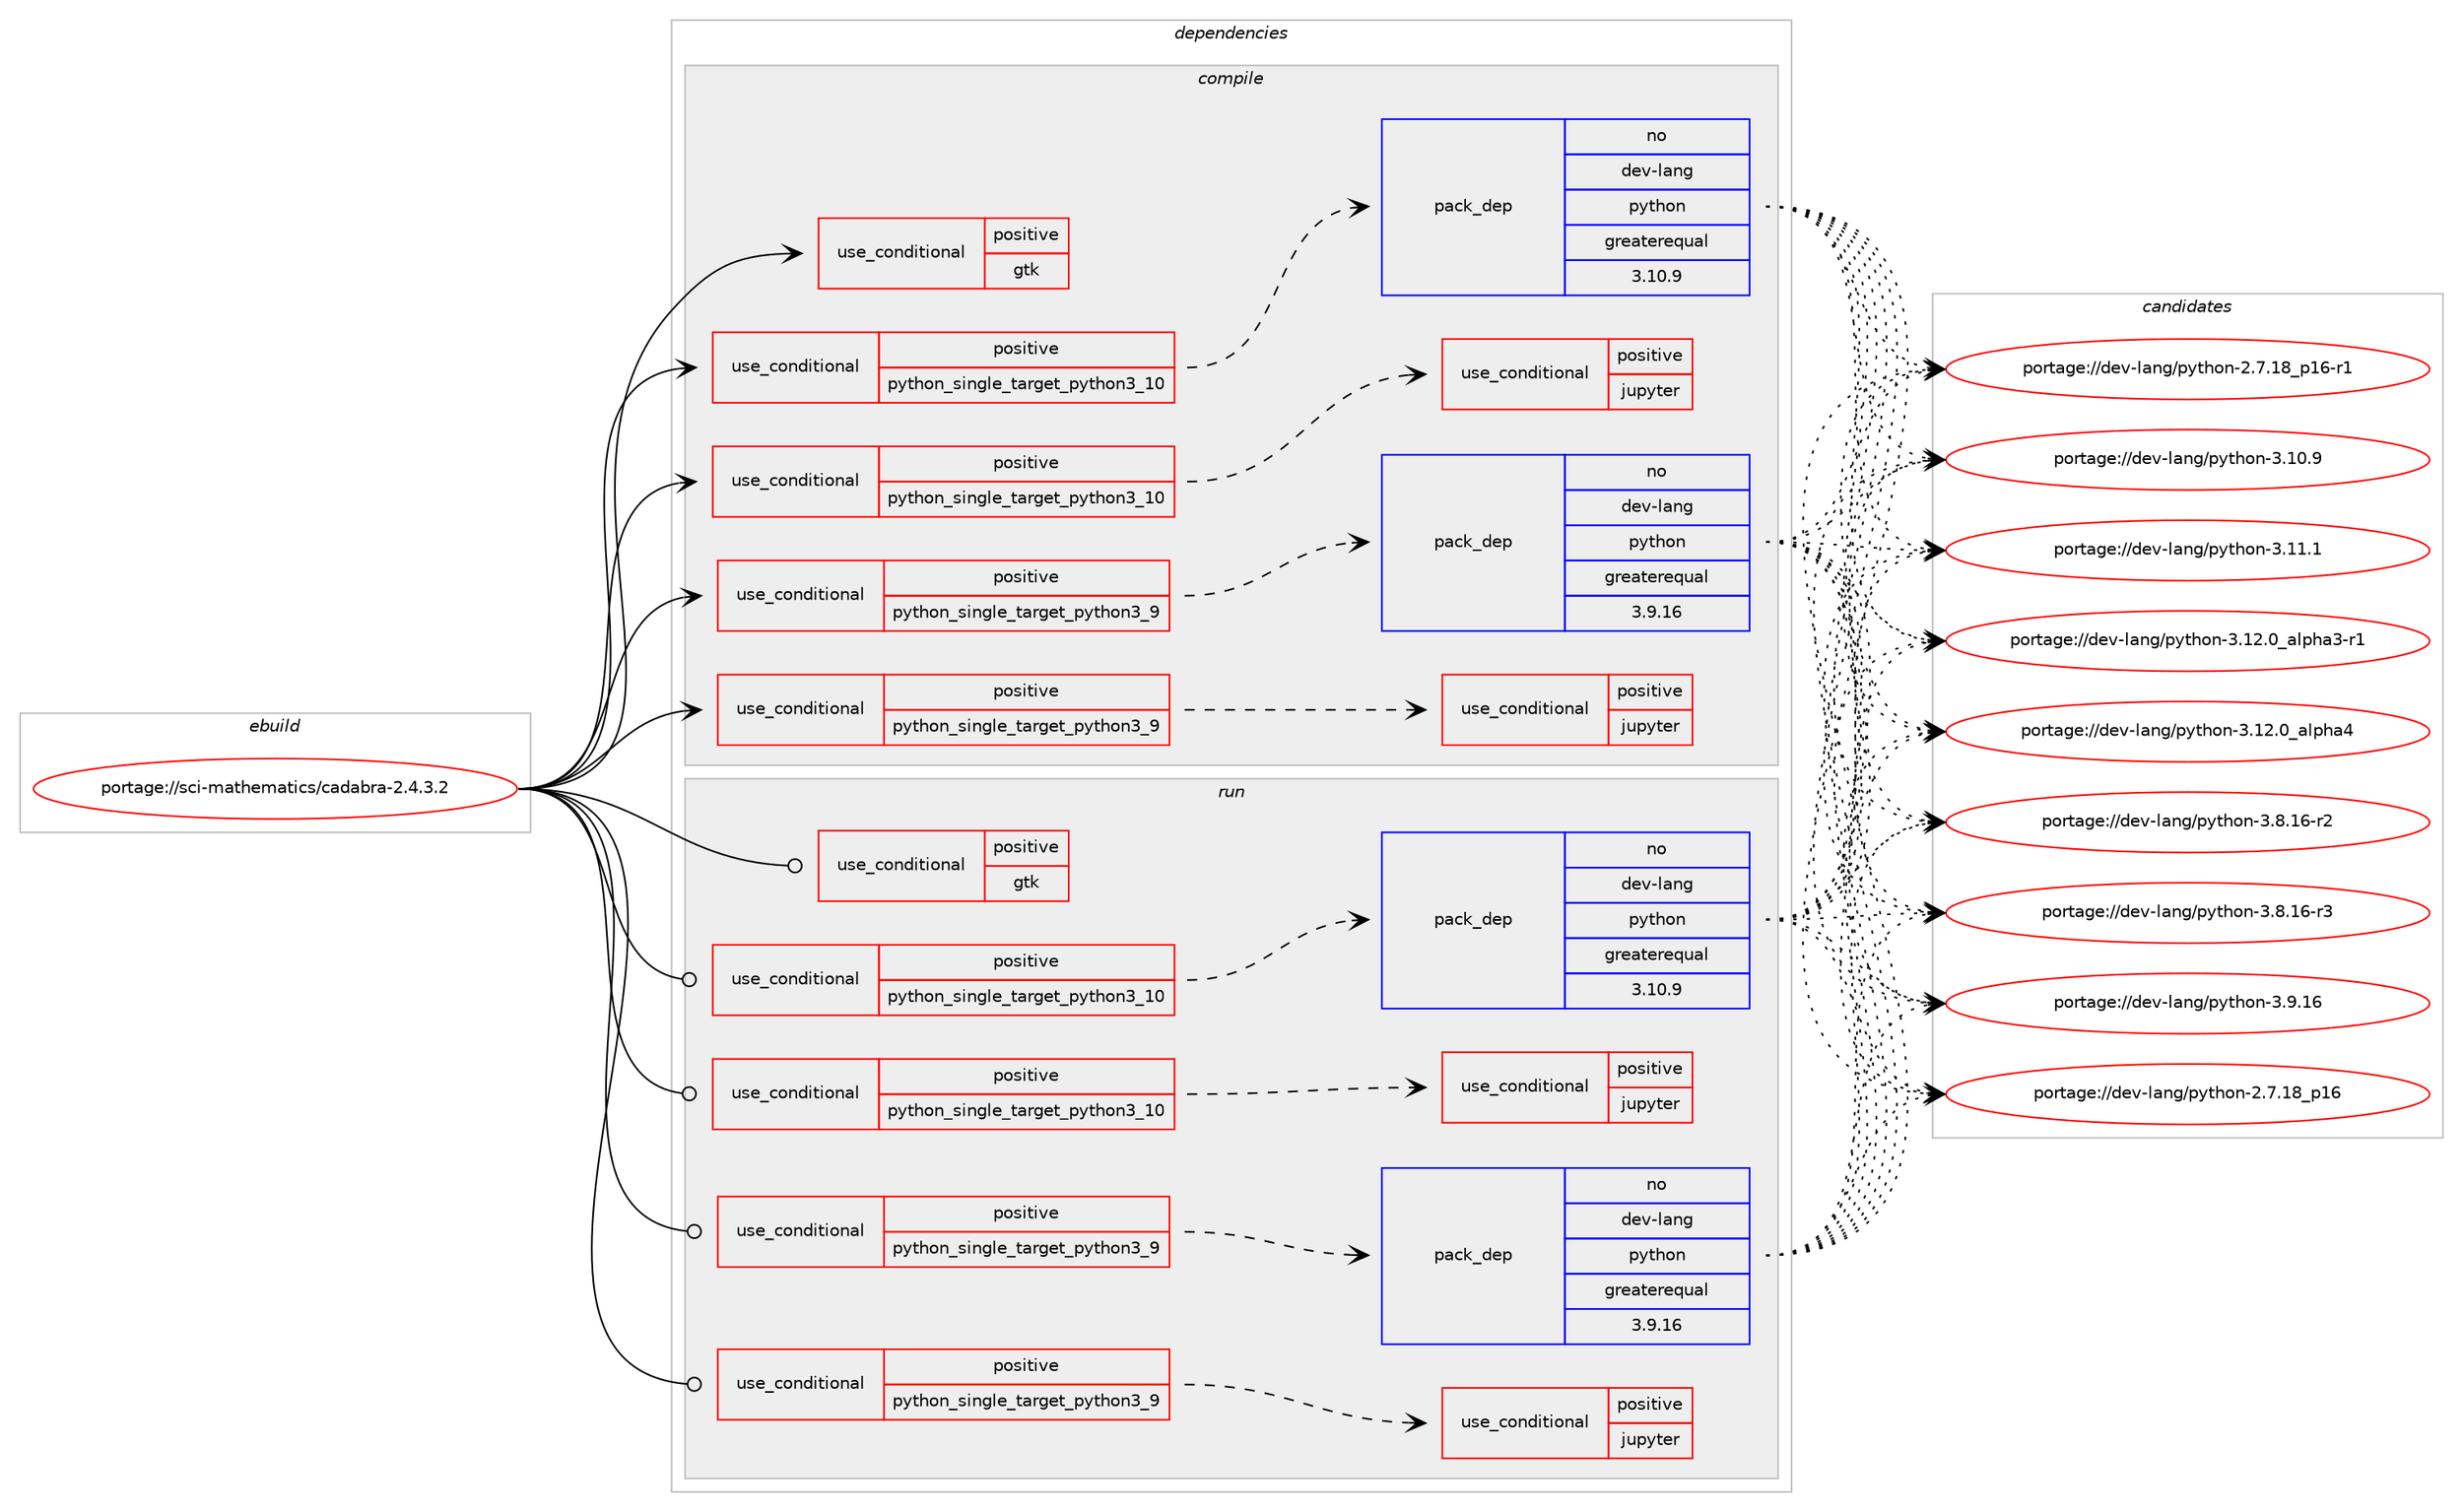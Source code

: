 digraph prolog {

# *************
# Graph options
# *************

newrank=true;
concentrate=true;
compound=true;
graph [rankdir=LR,fontname=Helvetica,fontsize=10,ranksep=1.5];#, ranksep=2.5, nodesep=0.2];
edge  [arrowhead=vee];
node  [fontname=Helvetica,fontsize=10];

# **********
# The ebuild
# **********

subgraph cluster_leftcol {
color=gray;
rank=same;
label=<<i>ebuild</i>>;
id [label="portage://sci-mathematics/cadabra-2.4.3.2", color=red, width=4, href="../sci-mathematics/cadabra-2.4.3.2.svg"];
}

# ****************
# The dependencies
# ****************

subgraph cluster_midcol {
color=gray;
label=<<i>dependencies</i>>;
subgraph cluster_compile {
fillcolor="#eeeeee";
style=filled;
label=<<i>compile</i>>;
subgraph cond2324 {
dependency3570 [label=<<TABLE BORDER="0" CELLBORDER="1" CELLSPACING="0" CELLPADDING="4"><TR><TD ROWSPAN="3" CELLPADDING="10">use_conditional</TD></TR><TR><TD>positive</TD></TR><TR><TD>gtk</TD></TR></TABLE>>, shape=none, color=red];
# *** BEGIN UNKNOWN DEPENDENCY TYPE (TODO) ***
# dependency3570 -> package_dependency(portage://sci-mathematics/cadabra-2.4.3.2,install,no,dev-cpp,gtkmm,none,[,,],[slot(3.0)],[])
# *** END UNKNOWN DEPENDENCY TYPE (TODO) ***

}
id:e -> dependency3570:w [weight=20,style="solid",arrowhead="vee"];
subgraph cond2325 {
dependency3571 [label=<<TABLE BORDER="0" CELLBORDER="1" CELLSPACING="0" CELLPADDING="4"><TR><TD ROWSPAN="3" CELLPADDING="10">use_conditional</TD></TR><TR><TD>positive</TD></TR><TR><TD>python_single_target_python3_10</TD></TR></TABLE>>, shape=none, color=red];
subgraph pack1211 {
dependency3572 [label=<<TABLE BORDER="0" CELLBORDER="1" CELLSPACING="0" CELLPADDING="4" WIDTH="220"><TR><TD ROWSPAN="6" CELLPADDING="30">pack_dep</TD></TR><TR><TD WIDTH="110">no</TD></TR><TR><TD>dev-lang</TD></TR><TR><TD>python</TD></TR><TR><TD>greaterequal</TD></TR><TR><TD>3.10.9</TD></TR></TABLE>>, shape=none, color=blue];
}
dependency3571:e -> dependency3572:w [weight=20,style="dashed",arrowhead="vee"];
}
id:e -> dependency3571:w [weight=20,style="solid",arrowhead="vee"];
subgraph cond2326 {
dependency3573 [label=<<TABLE BORDER="0" CELLBORDER="1" CELLSPACING="0" CELLPADDING="4"><TR><TD ROWSPAN="3" CELLPADDING="10">use_conditional</TD></TR><TR><TD>positive</TD></TR><TR><TD>python_single_target_python3_10</TD></TR></TABLE>>, shape=none, color=red];
# *** BEGIN UNKNOWN DEPENDENCY TYPE (TODO) ***
# dependency3573 -> package_dependency(portage://sci-mathematics/cadabra-2.4.3.2,install,no,dev-python,gmpy,none,[,,],[slot(2)],[use(enable(python_targets_python3_10),negative)])
# *** END UNKNOWN DEPENDENCY TYPE (TODO) ***

# *** BEGIN UNKNOWN DEPENDENCY TYPE (TODO) ***
# dependency3573 -> package_dependency(portage://sci-mathematics/cadabra-2.4.3.2,install,no,dev-python,matplotlib,none,[,,],[],[use(enable(python_targets_python3_10),negative)])
# *** END UNKNOWN DEPENDENCY TYPE (TODO) ***

# *** BEGIN UNKNOWN DEPENDENCY TYPE (TODO) ***
# dependency3573 -> package_dependency(portage://sci-mathematics/cadabra-2.4.3.2,install,no,dev-python,sympy,none,[,,],[],[use(enable(python_targets_python3_10),negative)])
# *** END UNKNOWN DEPENDENCY TYPE (TODO) ***

subgraph cond2327 {
dependency3574 [label=<<TABLE BORDER="0" CELLBORDER="1" CELLSPACING="0" CELLPADDING="4"><TR><TD ROWSPAN="3" CELLPADDING="10">use_conditional</TD></TR><TR><TD>positive</TD></TR><TR><TD>jupyter</TD></TR></TABLE>>, shape=none, color=red];
# *** BEGIN UNKNOWN DEPENDENCY TYPE (TODO) ***
# dependency3574 -> package_dependency(portage://sci-mathematics/cadabra-2.4.3.2,install,no,dev-python,jupyter,none,[,,],[],[use(enable(python_targets_python3_10),negative)])
# *** END UNKNOWN DEPENDENCY TYPE (TODO) ***

}
dependency3573:e -> dependency3574:w [weight=20,style="dashed",arrowhead="vee"];
}
id:e -> dependency3573:w [weight=20,style="solid",arrowhead="vee"];
subgraph cond2328 {
dependency3575 [label=<<TABLE BORDER="0" CELLBORDER="1" CELLSPACING="0" CELLPADDING="4"><TR><TD ROWSPAN="3" CELLPADDING="10">use_conditional</TD></TR><TR><TD>positive</TD></TR><TR><TD>python_single_target_python3_9</TD></TR></TABLE>>, shape=none, color=red];
subgraph pack1212 {
dependency3576 [label=<<TABLE BORDER="0" CELLBORDER="1" CELLSPACING="0" CELLPADDING="4" WIDTH="220"><TR><TD ROWSPAN="6" CELLPADDING="30">pack_dep</TD></TR><TR><TD WIDTH="110">no</TD></TR><TR><TD>dev-lang</TD></TR><TR><TD>python</TD></TR><TR><TD>greaterequal</TD></TR><TR><TD>3.9.16</TD></TR></TABLE>>, shape=none, color=blue];
}
dependency3575:e -> dependency3576:w [weight=20,style="dashed",arrowhead="vee"];
}
id:e -> dependency3575:w [weight=20,style="solid",arrowhead="vee"];
subgraph cond2329 {
dependency3577 [label=<<TABLE BORDER="0" CELLBORDER="1" CELLSPACING="0" CELLPADDING="4"><TR><TD ROWSPAN="3" CELLPADDING="10">use_conditional</TD></TR><TR><TD>positive</TD></TR><TR><TD>python_single_target_python3_9</TD></TR></TABLE>>, shape=none, color=red];
# *** BEGIN UNKNOWN DEPENDENCY TYPE (TODO) ***
# dependency3577 -> package_dependency(portage://sci-mathematics/cadabra-2.4.3.2,install,no,dev-python,gmpy,none,[,,],[slot(2)],[use(enable(python_targets_python3_9),negative)])
# *** END UNKNOWN DEPENDENCY TYPE (TODO) ***

# *** BEGIN UNKNOWN DEPENDENCY TYPE (TODO) ***
# dependency3577 -> package_dependency(portage://sci-mathematics/cadabra-2.4.3.2,install,no,dev-python,matplotlib,none,[,,],[],[use(enable(python_targets_python3_9),negative)])
# *** END UNKNOWN DEPENDENCY TYPE (TODO) ***

# *** BEGIN UNKNOWN DEPENDENCY TYPE (TODO) ***
# dependency3577 -> package_dependency(portage://sci-mathematics/cadabra-2.4.3.2,install,no,dev-python,sympy,none,[,,],[],[use(enable(python_targets_python3_9),negative)])
# *** END UNKNOWN DEPENDENCY TYPE (TODO) ***

subgraph cond2330 {
dependency3578 [label=<<TABLE BORDER="0" CELLBORDER="1" CELLSPACING="0" CELLPADDING="4"><TR><TD ROWSPAN="3" CELLPADDING="10">use_conditional</TD></TR><TR><TD>positive</TD></TR><TR><TD>jupyter</TD></TR></TABLE>>, shape=none, color=red];
# *** BEGIN UNKNOWN DEPENDENCY TYPE (TODO) ***
# dependency3578 -> package_dependency(portage://sci-mathematics/cadabra-2.4.3.2,install,no,dev-python,jupyter,none,[,,],[],[use(enable(python_targets_python3_9),negative)])
# *** END UNKNOWN DEPENDENCY TYPE (TODO) ***

}
dependency3577:e -> dependency3578:w [weight=20,style="dashed",arrowhead="vee"];
}
id:e -> dependency3577:w [weight=20,style="solid",arrowhead="vee"];
# *** BEGIN UNKNOWN DEPENDENCY TYPE (TODO) ***
# id -> package_dependency(portage://sci-mathematics/cadabra-2.4.3.2,install,no,app-text,dvipng,none,[,,],[],[])
# *** END UNKNOWN DEPENDENCY TYPE (TODO) ***

# *** BEGIN UNKNOWN DEPENDENCY TYPE (TODO) ***
# id -> package_dependency(portage://sci-mathematics/cadabra-2.4.3.2,install,no,dev-cpp,glibmm,none,[,,],[slot(2)],[])
# *** END UNKNOWN DEPENDENCY TYPE (TODO) ***

# *** BEGIN UNKNOWN DEPENDENCY TYPE (TODO) ***
# id -> package_dependency(portage://sci-mathematics/cadabra-2.4.3.2,install,no,dev-db,sqlite,none,[,,],[slot(3),equal],[])
# *** END UNKNOWN DEPENDENCY TYPE (TODO) ***

# *** BEGIN UNKNOWN DEPENDENCY TYPE (TODO) ***
# id -> package_dependency(portage://sci-mathematics/cadabra-2.4.3.2,install,no,dev-libs,boost,none,[,,],any_same_slot,[])
# *** END UNKNOWN DEPENDENCY TYPE (TODO) ***

# *** BEGIN UNKNOWN DEPENDENCY TYPE (TODO) ***
# id -> package_dependency(portage://sci-mathematics/cadabra-2.4.3.2,install,no,dev-libs,gmp,none,[,,],any_same_slot,[use(enable(cxx),none)])
# *** END UNKNOWN DEPENDENCY TYPE (TODO) ***

# *** BEGIN UNKNOWN DEPENDENCY TYPE (TODO) ***
# id -> package_dependency(portage://sci-mathematics/cadabra-2.4.3.2,install,no,dev-libs,jsoncpp,none,[,,],any_same_slot,[])
# *** END UNKNOWN DEPENDENCY TYPE (TODO) ***

# *** BEGIN UNKNOWN DEPENDENCY TYPE (TODO) ***
# id -> package_dependency(portage://sci-mathematics/cadabra-2.4.3.2,install,no,dev-libs,libsigc++,none,[,,],[slot(2)],[])
# *** END UNKNOWN DEPENDENCY TYPE (TODO) ***

# *** BEGIN UNKNOWN DEPENDENCY TYPE (TODO) ***
# id -> package_dependency(portage://sci-mathematics/cadabra-2.4.3.2,install,no,dev-texlive,texlive-basic,none,[,,],[],[])
# *** END UNKNOWN DEPENDENCY TYPE (TODO) ***

}
subgraph cluster_compileandrun {
fillcolor="#eeeeee";
style=filled;
label=<<i>compile and run</i>>;
}
subgraph cluster_run {
fillcolor="#eeeeee";
style=filled;
label=<<i>run</i>>;
subgraph cond2331 {
dependency3579 [label=<<TABLE BORDER="0" CELLBORDER="1" CELLSPACING="0" CELLPADDING="4"><TR><TD ROWSPAN="3" CELLPADDING="10">use_conditional</TD></TR><TR><TD>positive</TD></TR><TR><TD>gtk</TD></TR></TABLE>>, shape=none, color=red];
# *** BEGIN UNKNOWN DEPENDENCY TYPE (TODO) ***
# dependency3579 -> package_dependency(portage://sci-mathematics/cadabra-2.4.3.2,run,no,dev-cpp,gtkmm,none,[,,],[slot(3.0)],[])
# *** END UNKNOWN DEPENDENCY TYPE (TODO) ***

}
id:e -> dependency3579:w [weight=20,style="solid",arrowhead="odot"];
subgraph cond2332 {
dependency3580 [label=<<TABLE BORDER="0" CELLBORDER="1" CELLSPACING="0" CELLPADDING="4"><TR><TD ROWSPAN="3" CELLPADDING="10">use_conditional</TD></TR><TR><TD>positive</TD></TR><TR><TD>python_single_target_python3_10</TD></TR></TABLE>>, shape=none, color=red];
subgraph pack1213 {
dependency3581 [label=<<TABLE BORDER="0" CELLBORDER="1" CELLSPACING="0" CELLPADDING="4" WIDTH="220"><TR><TD ROWSPAN="6" CELLPADDING="30">pack_dep</TD></TR><TR><TD WIDTH="110">no</TD></TR><TR><TD>dev-lang</TD></TR><TR><TD>python</TD></TR><TR><TD>greaterequal</TD></TR><TR><TD>3.10.9</TD></TR></TABLE>>, shape=none, color=blue];
}
dependency3580:e -> dependency3581:w [weight=20,style="dashed",arrowhead="vee"];
}
id:e -> dependency3580:w [weight=20,style="solid",arrowhead="odot"];
subgraph cond2333 {
dependency3582 [label=<<TABLE BORDER="0" CELLBORDER="1" CELLSPACING="0" CELLPADDING="4"><TR><TD ROWSPAN="3" CELLPADDING="10">use_conditional</TD></TR><TR><TD>positive</TD></TR><TR><TD>python_single_target_python3_10</TD></TR></TABLE>>, shape=none, color=red];
# *** BEGIN UNKNOWN DEPENDENCY TYPE (TODO) ***
# dependency3582 -> package_dependency(portage://sci-mathematics/cadabra-2.4.3.2,run,no,dev-python,gmpy,none,[,,],[slot(2)],[use(enable(python_targets_python3_10),negative)])
# *** END UNKNOWN DEPENDENCY TYPE (TODO) ***

# *** BEGIN UNKNOWN DEPENDENCY TYPE (TODO) ***
# dependency3582 -> package_dependency(portage://sci-mathematics/cadabra-2.4.3.2,run,no,dev-python,matplotlib,none,[,,],[],[use(enable(python_targets_python3_10),negative)])
# *** END UNKNOWN DEPENDENCY TYPE (TODO) ***

# *** BEGIN UNKNOWN DEPENDENCY TYPE (TODO) ***
# dependency3582 -> package_dependency(portage://sci-mathematics/cadabra-2.4.3.2,run,no,dev-python,sympy,none,[,,],[],[use(enable(python_targets_python3_10),negative)])
# *** END UNKNOWN DEPENDENCY TYPE (TODO) ***

subgraph cond2334 {
dependency3583 [label=<<TABLE BORDER="0" CELLBORDER="1" CELLSPACING="0" CELLPADDING="4"><TR><TD ROWSPAN="3" CELLPADDING="10">use_conditional</TD></TR><TR><TD>positive</TD></TR><TR><TD>jupyter</TD></TR></TABLE>>, shape=none, color=red];
# *** BEGIN UNKNOWN DEPENDENCY TYPE (TODO) ***
# dependency3583 -> package_dependency(portage://sci-mathematics/cadabra-2.4.3.2,run,no,dev-python,jupyter,none,[,,],[],[use(enable(python_targets_python3_10),negative)])
# *** END UNKNOWN DEPENDENCY TYPE (TODO) ***

}
dependency3582:e -> dependency3583:w [weight=20,style="dashed",arrowhead="vee"];
}
id:e -> dependency3582:w [weight=20,style="solid",arrowhead="odot"];
subgraph cond2335 {
dependency3584 [label=<<TABLE BORDER="0" CELLBORDER="1" CELLSPACING="0" CELLPADDING="4"><TR><TD ROWSPAN="3" CELLPADDING="10">use_conditional</TD></TR><TR><TD>positive</TD></TR><TR><TD>python_single_target_python3_9</TD></TR></TABLE>>, shape=none, color=red];
subgraph pack1214 {
dependency3585 [label=<<TABLE BORDER="0" CELLBORDER="1" CELLSPACING="0" CELLPADDING="4" WIDTH="220"><TR><TD ROWSPAN="6" CELLPADDING="30">pack_dep</TD></TR><TR><TD WIDTH="110">no</TD></TR><TR><TD>dev-lang</TD></TR><TR><TD>python</TD></TR><TR><TD>greaterequal</TD></TR><TR><TD>3.9.16</TD></TR></TABLE>>, shape=none, color=blue];
}
dependency3584:e -> dependency3585:w [weight=20,style="dashed",arrowhead="vee"];
}
id:e -> dependency3584:w [weight=20,style="solid",arrowhead="odot"];
subgraph cond2336 {
dependency3586 [label=<<TABLE BORDER="0" CELLBORDER="1" CELLSPACING="0" CELLPADDING="4"><TR><TD ROWSPAN="3" CELLPADDING="10">use_conditional</TD></TR><TR><TD>positive</TD></TR><TR><TD>python_single_target_python3_9</TD></TR></TABLE>>, shape=none, color=red];
# *** BEGIN UNKNOWN DEPENDENCY TYPE (TODO) ***
# dependency3586 -> package_dependency(portage://sci-mathematics/cadabra-2.4.3.2,run,no,dev-python,gmpy,none,[,,],[slot(2)],[use(enable(python_targets_python3_9),negative)])
# *** END UNKNOWN DEPENDENCY TYPE (TODO) ***

# *** BEGIN UNKNOWN DEPENDENCY TYPE (TODO) ***
# dependency3586 -> package_dependency(portage://sci-mathematics/cadabra-2.4.3.2,run,no,dev-python,matplotlib,none,[,,],[],[use(enable(python_targets_python3_9),negative)])
# *** END UNKNOWN DEPENDENCY TYPE (TODO) ***

# *** BEGIN UNKNOWN DEPENDENCY TYPE (TODO) ***
# dependency3586 -> package_dependency(portage://sci-mathematics/cadabra-2.4.3.2,run,no,dev-python,sympy,none,[,,],[],[use(enable(python_targets_python3_9),negative)])
# *** END UNKNOWN DEPENDENCY TYPE (TODO) ***

subgraph cond2337 {
dependency3587 [label=<<TABLE BORDER="0" CELLBORDER="1" CELLSPACING="0" CELLPADDING="4"><TR><TD ROWSPAN="3" CELLPADDING="10">use_conditional</TD></TR><TR><TD>positive</TD></TR><TR><TD>jupyter</TD></TR></TABLE>>, shape=none, color=red];
# *** BEGIN UNKNOWN DEPENDENCY TYPE (TODO) ***
# dependency3587 -> package_dependency(portage://sci-mathematics/cadabra-2.4.3.2,run,no,dev-python,jupyter,none,[,,],[],[use(enable(python_targets_python3_9),negative)])
# *** END UNKNOWN DEPENDENCY TYPE (TODO) ***

}
dependency3586:e -> dependency3587:w [weight=20,style="dashed",arrowhead="vee"];
}
id:e -> dependency3586:w [weight=20,style="solid",arrowhead="odot"];
# *** BEGIN UNKNOWN DEPENDENCY TYPE (TODO) ***
# id -> package_dependency(portage://sci-mathematics/cadabra-2.4.3.2,run,no,app-text,dvipng,none,[,,],[],[])
# *** END UNKNOWN DEPENDENCY TYPE (TODO) ***

# *** BEGIN UNKNOWN DEPENDENCY TYPE (TODO) ***
# id -> package_dependency(portage://sci-mathematics/cadabra-2.4.3.2,run,no,dev-cpp,glibmm,none,[,,],[slot(2)],[])
# *** END UNKNOWN DEPENDENCY TYPE (TODO) ***

# *** BEGIN UNKNOWN DEPENDENCY TYPE (TODO) ***
# id -> package_dependency(portage://sci-mathematics/cadabra-2.4.3.2,run,no,dev-db,sqlite,none,[,,],[slot(3),equal],[])
# *** END UNKNOWN DEPENDENCY TYPE (TODO) ***

# *** BEGIN UNKNOWN DEPENDENCY TYPE (TODO) ***
# id -> package_dependency(portage://sci-mathematics/cadabra-2.4.3.2,run,no,dev-libs,boost,none,[,,],any_same_slot,[])
# *** END UNKNOWN DEPENDENCY TYPE (TODO) ***

# *** BEGIN UNKNOWN DEPENDENCY TYPE (TODO) ***
# id -> package_dependency(portage://sci-mathematics/cadabra-2.4.3.2,run,no,dev-libs,gmp,none,[,,],any_same_slot,[use(enable(cxx),none)])
# *** END UNKNOWN DEPENDENCY TYPE (TODO) ***

# *** BEGIN UNKNOWN DEPENDENCY TYPE (TODO) ***
# id -> package_dependency(portage://sci-mathematics/cadabra-2.4.3.2,run,no,dev-libs,jsoncpp,none,[,,],any_same_slot,[])
# *** END UNKNOWN DEPENDENCY TYPE (TODO) ***

# *** BEGIN UNKNOWN DEPENDENCY TYPE (TODO) ***
# id -> package_dependency(portage://sci-mathematics/cadabra-2.4.3.2,run,no,dev-libs,libsigc++,none,[,,],[slot(2)],[])
# *** END UNKNOWN DEPENDENCY TYPE (TODO) ***

# *** BEGIN UNKNOWN DEPENDENCY TYPE (TODO) ***
# id -> package_dependency(portage://sci-mathematics/cadabra-2.4.3.2,run,no,dev-texlive,texlive-basic,none,[,,],[],[])
# *** END UNKNOWN DEPENDENCY TYPE (TODO) ***

}
}

# **************
# The candidates
# **************

subgraph cluster_choices {
rank=same;
color=gray;
label=<<i>candidates</i>>;

subgraph choice1211 {
color=black;
nodesep=1;
choice10010111845108971101034711212111610411111045504655464956951124954 [label="portage://dev-lang/python-2.7.18_p16", color=red, width=4,href="../dev-lang/python-2.7.18_p16.svg"];
choice100101118451089711010347112121116104111110455046554649569511249544511449 [label="portage://dev-lang/python-2.7.18_p16-r1", color=red, width=4,href="../dev-lang/python-2.7.18_p16-r1.svg"];
choice10010111845108971101034711212111610411111045514649484657 [label="portage://dev-lang/python-3.10.9", color=red, width=4,href="../dev-lang/python-3.10.9.svg"];
choice10010111845108971101034711212111610411111045514649494649 [label="portage://dev-lang/python-3.11.1", color=red, width=4,href="../dev-lang/python-3.11.1.svg"];
choice10010111845108971101034711212111610411111045514649504648959710811210497514511449 [label="portage://dev-lang/python-3.12.0_alpha3-r1", color=red, width=4,href="../dev-lang/python-3.12.0_alpha3-r1.svg"];
choice1001011184510897110103471121211161041111104551464950464895971081121049752 [label="portage://dev-lang/python-3.12.0_alpha4", color=red, width=4,href="../dev-lang/python-3.12.0_alpha4.svg"];
choice100101118451089711010347112121116104111110455146564649544511450 [label="portage://dev-lang/python-3.8.16-r2", color=red, width=4,href="../dev-lang/python-3.8.16-r2.svg"];
choice100101118451089711010347112121116104111110455146564649544511451 [label="portage://dev-lang/python-3.8.16-r3", color=red, width=4,href="../dev-lang/python-3.8.16-r3.svg"];
choice10010111845108971101034711212111610411111045514657464954 [label="portage://dev-lang/python-3.9.16", color=red, width=4,href="../dev-lang/python-3.9.16.svg"];
dependency3572:e -> choice10010111845108971101034711212111610411111045504655464956951124954:w [style=dotted,weight="100"];
dependency3572:e -> choice100101118451089711010347112121116104111110455046554649569511249544511449:w [style=dotted,weight="100"];
dependency3572:e -> choice10010111845108971101034711212111610411111045514649484657:w [style=dotted,weight="100"];
dependency3572:e -> choice10010111845108971101034711212111610411111045514649494649:w [style=dotted,weight="100"];
dependency3572:e -> choice10010111845108971101034711212111610411111045514649504648959710811210497514511449:w [style=dotted,weight="100"];
dependency3572:e -> choice1001011184510897110103471121211161041111104551464950464895971081121049752:w [style=dotted,weight="100"];
dependency3572:e -> choice100101118451089711010347112121116104111110455146564649544511450:w [style=dotted,weight="100"];
dependency3572:e -> choice100101118451089711010347112121116104111110455146564649544511451:w [style=dotted,weight="100"];
dependency3572:e -> choice10010111845108971101034711212111610411111045514657464954:w [style=dotted,weight="100"];
}
subgraph choice1212 {
color=black;
nodesep=1;
choice10010111845108971101034711212111610411111045504655464956951124954 [label="portage://dev-lang/python-2.7.18_p16", color=red, width=4,href="../dev-lang/python-2.7.18_p16.svg"];
choice100101118451089711010347112121116104111110455046554649569511249544511449 [label="portage://dev-lang/python-2.7.18_p16-r1", color=red, width=4,href="../dev-lang/python-2.7.18_p16-r1.svg"];
choice10010111845108971101034711212111610411111045514649484657 [label="portage://dev-lang/python-3.10.9", color=red, width=4,href="../dev-lang/python-3.10.9.svg"];
choice10010111845108971101034711212111610411111045514649494649 [label="portage://dev-lang/python-3.11.1", color=red, width=4,href="../dev-lang/python-3.11.1.svg"];
choice10010111845108971101034711212111610411111045514649504648959710811210497514511449 [label="portage://dev-lang/python-3.12.0_alpha3-r1", color=red, width=4,href="../dev-lang/python-3.12.0_alpha3-r1.svg"];
choice1001011184510897110103471121211161041111104551464950464895971081121049752 [label="portage://dev-lang/python-3.12.0_alpha4", color=red, width=4,href="../dev-lang/python-3.12.0_alpha4.svg"];
choice100101118451089711010347112121116104111110455146564649544511450 [label="portage://dev-lang/python-3.8.16-r2", color=red, width=4,href="../dev-lang/python-3.8.16-r2.svg"];
choice100101118451089711010347112121116104111110455146564649544511451 [label="portage://dev-lang/python-3.8.16-r3", color=red, width=4,href="../dev-lang/python-3.8.16-r3.svg"];
choice10010111845108971101034711212111610411111045514657464954 [label="portage://dev-lang/python-3.9.16", color=red, width=4,href="../dev-lang/python-3.9.16.svg"];
dependency3576:e -> choice10010111845108971101034711212111610411111045504655464956951124954:w [style=dotted,weight="100"];
dependency3576:e -> choice100101118451089711010347112121116104111110455046554649569511249544511449:w [style=dotted,weight="100"];
dependency3576:e -> choice10010111845108971101034711212111610411111045514649484657:w [style=dotted,weight="100"];
dependency3576:e -> choice10010111845108971101034711212111610411111045514649494649:w [style=dotted,weight="100"];
dependency3576:e -> choice10010111845108971101034711212111610411111045514649504648959710811210497514511449:w [style=dotted,weight="100"];
dependency3576:e -> choice1001011184510897110103471121211161041111104551464950464895971081121049752:w [style=dotted,weight="100"];
dependency3576:e -> choice100101118451089711010347112121116104111110455146564649544511450:w [style=dotted,weight="100"];
dependency3576:e -> choice100101118451089711010347112121116104111110455146564649544511451:w [style=dotted,weight="100"];
dependency3576:e -> choice10010111845108971101034711212111610411111045514657464954:w [style=dotted,weight="100"];
}
subgraph choice1213 {
color=black;
nodesep=1;
choice10010111845108971101034711212111610411111045504655464956951124954 [label="portage://dev-lang/python-2.7.18_p16", color=red, width=4,href="../dev-lang/python-2.7.18_p16.svg"];
choice100101118451089711010347112121116104111110455046554649569511249544511449 [label="portage://dev-lang/python-2.7.18_p16-r1", color=red, width=4,href="../dev-lang/python-2.7.18_p16-r1.svg"];
choice10010111845108971101034711212111610411111045514649484657 [label="portage://dev-lang/python-3.10.9", color=red, width=4,href="../dev-lang/python-3.10.9.svg"];
choice10010111845108971101034711212111610411111045514649494649 [label="portage://dev-lang/python-3.11.1", color=red, width=4,href="../dev-lang/python-3.11.1.svg"];
choice10010111845108971101034711212111610411111045514649504648959710811210497514511449 [label="portage://dev-lang/python-3.12.0_alpha3-r1", color=red, width=4,href="../dev-lang/python-3.12.0_alpha3-r1.svg"];
choice1001011184510897110103471121211161041111104551464950464895971081121049752 [label="portage://dev-lang/python-3.12.0_alpha4", color=red, width=4,href="../dev-lang/python-3.12.0_alpha4.svg"];
choice100101118451089711010347112121116104111110455146564649544511450 [label="portage://dev-lang/python-3.8.16-r2", color=red, width=4,href="../dev-lang/python-3.8.16-r2.svg"];
choice100101118451089711010347112121116104111110455146564649544511451 [label="portage://dev-lang/python-3.8.16-r3", color=red, width=4,href="../dev-lang/python-3.8.16-r3.svg"];
choice10010111845108971101034711212111610411111045514657464954 [label="portage://dev-lang/python-3.9.16", color=red, width=4,href="../dev-lang/python-3.9.16.svg"];
dependency3581:e -> choice10010111845108971101034711212111610411111045504655464956951124954:w [style=dotted,weight="100"];
dependency3581:e -> choice100101118451089711010347112121116104111110455046554649569511249544511449:w [style=dotted,weight="100"];
dependency3581:e -> choice10010111845108971101034711212111610411111045514649484657:w [style=dotted,weight="100"];
dependency3581:e -> choice10010111845108971101034711212111610411111045514649494649:w [style=dotted,weight="100"];
dependency3581:e -> choice10010111845108971101034711212111610411111045514649504648959710811210497514511449:w [style=dotted,weight="100"];
dependency3581:e -> choice1001011184510897110103471121211161041111104551464950464895971081121049752:w [style=dotted,weight="100"];
dependency3581:e -> choice100101118451089711010347112121116104111110455146564649544511450:w [style=dotted,weight="100"];
dependency3581:e -> choice100101118451089711010347112121116104111110455146564649544511451:w [style=dotted,weight="100"];
dependency3581:e -> choice10010111845108971101034711212111610411111045514657464954:w [style=dotted,weight="100"];
}
subgraph choice1214 {
color=black;
nodesep=1;
choice10010111845108971101034711212111610411111045504655464956951124954 [label="portage://dev-lang/python-2.7.18_p16", color=red, width=4,href="../dev-lang/python-2.7.18_p16.svg"];
choice100101118451089711010347112121116104111110455046554649569511249544511449 [label="portage://dev-lang/python-2.7.18_p16-r1", color=red, width=4,href="../dev-lang/python-2.7.18_p16-r1.svg"];
choice10010111845108971101034711212111610411111045514649484657 [label="portage://dev-lang/python-3.10.9", color=red, width=4,href="../dev-lang/python-3.10.9.svg"];
choice10010111845108971101034711212111610411111045514649494649 [label="portage://dev-lang/python-3.11.1", color=red, width=4,href="../dev-lang/python-3.11.1.svg"];
choice10010111845108971101034711212111610411111045514649504648959710811210497514511449 [label="portage://dev-lang/python-3.12.0_alpha3-r1", color=red, width=4,href="../dev-lang/python-3.12.0_alpha3-r1.svg"];
choice1001011184510897110103471121211161041111104551464950464895971081121049752 [label="portage://dev-lang/python-3.12.0_alpha4", color=red, width=4,href="../dev-lang/python-3.12.0_alpha4.svg"];
choice100101118451089711010347112121116104111110455146564649544511450 [label="portage://dev-lang/python-3.8.16-r2", color=red, width=4,href="../dev-lang/python-3.8.16-r2.svg"];
choice100101118451089711010347112121116104111110455146564649544511451 [label="portage://dev-lang/python-3.8.16-r3", color=red, width=4,href="../dev-lang/python-3.8.16-r3.svg"];
choice10010111845108971101034711212111610411111045514657464954 [label="portage://dev-lang/python-3.9.16", color=red, width=4,href="../dev-lang/python-3.9.16.svg"];
dependency3585:e -> choice10010111845108971101034711212111610411111045504655464956951124954:w [style=dotted,weight="100"];
dependency3585:e -> choice100101118451089711010347112121116104111110455046554649569511249544511449:w [style=dotted,weight="100"];
dependency3585:e -> choice10010111845108971101034711212111610411111045514649484657:w [style=dotted,weight="100"];
dependency3585:e -> choice10010111845108971101034711212111610411111045514649494649:w [style=dotted,weight="100"];
dependency3585:e -> choice10010111845108971101034711212111610411111045514649504648959710811210497514511449:w [style=dotted,weight="100"];
dependency3585:e -> choice1001011184510897110103471121211161041111104551464950464895971081121049752:w [style=dotted,weight="100"];
dependency3585:e -> choice100101118451089711010347112121116104111110455146564649544511450:w [style=dotted,weight="100"];
dependency3585:e -> choice100101118451089711010347112121116104111110455146564649544511451:w [style=dotted,weight="100"];
dependency3585:e -> choice10010111845108971101034711212111610411111045514657464954:w [style=dotted,weight="100"];
}
}

}
